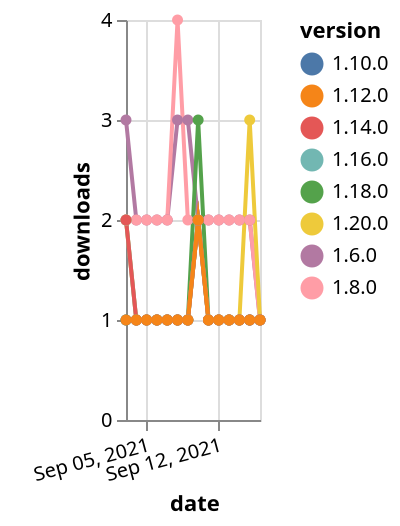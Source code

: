{"$schema": "https://vega.github.io/schema/vega-lite/v5.json", "description": "A simple bar chart with embedded data.", "data": {"values": [{"date": "2021-09-03", "total": 2302, "delta": 3, "version": "1.6.0"}, {"date": "2021-09-04", "total": 2304, "delta": 2, "version": "1.6.0"}, {"date": "2021-09-05", "total": 2306, "delta": 2, "version": "1.6.0"}, {"date": "2021-09-06", "total": 2308, "delta": 2, "version": "1.6.0"}, {"date": "2021-09-07", "total": 2310, "delta": 2, "version": "1.6.0"}, {"date": "2021-09-08", "total": 2313, "delta": 3, "version": "1.6.0"}, {"date": "2021-09-09", "total": 2316, "delta": 3, "version": "1.6.0"}, {"date": "2021-09-10", "total": 2318, "delta": 2, "version": "1.6.0"}, {"date": "2021-09-11", "total": 2320, "delta": 2, "version": "1.6.0"}, {"date": "2021-09-12", "total": 2322, "delta": 2, "version": "1.6.0"}, {"date": "2021-09-13", "total": 2324, "delta": 2, "version": "1.6.0"}, {"date": "2021-09-14", "total": 2326, "delta": 2, "version": "1.6.0"}, {"date": "2021-09-15", "total": 2328, "delta": 2, "version": "1.6.0"}, {"date": "2021-09-16", "total": 2329, "delta": 1, "version": "1.6.0"}, {"date": "2021-09-03", "total": 184, "delta": 1, "version": "1.18.0"}, {"date": "2021-09-04", "total": 185, "delta": 1, "version": "1.18.0"}, {"date": "2021-09-05", "total": 186, "delta": 1, "version": "1.18.0"}, {"date": "2021-09-06", "total": 187, "delta": 1, "version": "1.18.0"}, {"date": "2021-09-07", "total": 188, "delta": 1, "version": "1.18.0"}, {"date": "2021-09-08", "total": 189, "delta": 1, "version": "1.18.0"}, {"date": "2021-09-09", "total": 190, "delta": 1, "version": "1.18.0"}, {"date": "2021-09-10", "total": 193, "delta": 3, "version": "1.18.0"}, {"date": "2021-09-11", "total": 194, "delta": 1, "version": "1.18.0"}, {"date": "2021-09-12", "total": 195, "delta": 1, "version": "1.18.0"}, {"date": "2021-09-13", "total": 196, "delta": 1, "version": "1.18.0"}, {"date": "2021-09-14", "total": 197, "delta": 1, "version": "1.18.0"}, {"date": "2021-09-15", "total": 198, "delta": 1, "version": "1.18.0"}, {"date": "2021-09-16", "total": 199, "delta": 1, "version": "1.18.0"}, {"date": "2021-09-03", "total": 2383, "delta": 2, "version": "1.8.0"}, {"date": "2021-09-04", "total": 2385, "delta": 2, "version": "1.8.0"}, {"date": "2021-09-05", "total": 2387, "delta": 2, "version": "1.8.0"}, {"date": "2021-09-06", "total": 2389, "delta": 2, "version": "1.8.0"}, {"date": "2021-09-07", "total": 2391, "delta": 2, "version": "1.8.0"}, {"date": "2021-09-08", "total": 2395, "delta": 4, "version": "1.8.0"}, {"date": "2021-09-09", "total": 2397, "delta": 2, "version": "1.8.0"}, {"date": "2021-09-10", "total": 2399, "delta": 2, "version": "1.8.0"}, {"date": "2021-09-11", "total": 2401, "delta": 2, "version": "1.8.0"}, {"date": "2021-09-12", "total": 2403, "delta": 2, "version": "1.8.0"}, {"date": "2021-09-13", "total": 2405, "delta": 2, "version": "1.8.0"}, {"date": "2021-09-14", "total": 2407, "delta": 2, "version": "1.8.0"}, {"date": "2021-09-15", "total": 2409, "delta": 2, "version": "1.8.0"}, {"date": "2021-09-16", "total": 2410, "delta": 1, "version": "1.8.0"}, {"date": "2021-09-03", "total": 244, "delta": 1, "version": "1.10.0"}, {"date": "2021-09-04", "total": 245, "delta": 1, "version": "1.10.0"}, {"date": "2021-09-05", "total": 246, "delta": 1, "version": "1.10.0"}, {"date": "2021-09-06", "total": 247, "delta": 1, "version": "1.10.0"}, {"date": "2021-09-07", "total": 248, "delta": 1, "version": "1.10.0"}, {"date": "2021-09-08", "total": 249, "delta": 1, "version": "1.10.0"}, {"date": "2021-09-09", "total": 250, "delta": 1, "version": "1.10.0"}, {"date": "2021-09-10", "total": 252, "delta": 2, "version": "1.10.0"}, {"date": "2021-09-11", "total": 253, "delta": 1, "version": "1.10.0"}, {"date": "2021-09-12", "total": 254, "delta": 1, "version": "1.10.0"}, {"date": "2021-09-13", "total": 255, "delta": 1, "version": "1.10.0"}, {"date": "2021-09-14", "total": 256, "delta": 1, "version": "1.10.0"}, {"date": "2021-09-15", "total": 257, "delta": 1, "version": "1.10.0"}, {"date": "2021-09-16", "total": 258, "delta": 1, "version": "1.10.0"}, {"date": "2021-09-03", "total": 122, "delta": 2, "version": "1.20.0"}, {"date": "2021-09-04", "total": 123, "delta": 1, "version": "1.20.0"}, {"date": "2021-09-05", "total": 124, "delta": 1, "version": "1.20.0"}, {"date": "2021-09-06", "total": 125, "delta": 1, "version": "1.20.0"}, {"date": "2021-09-07", "total": 126, "delta": 1, "version": "1.20.0"}, {"date": "2021-09-08", "total": 127, "delta": 1, "version": "1.20.0"}, {"date": "2021-09-09", "total": 128, "delta": 1, "version": "1.20.0"}, {"date": "2021-09-10", "total": 130, "delta": 2, "version": "1.20.0"}, {"date": "2021-09-11", "total": 131, "delta": 1, "version": "1.20.0"}, {"date": "2021-09-12", "total": 132, "delta": 1, "version": "1.20.0"}, {"date": "2021-09-13", "total": 133, "delta": 1, "version": "1.20.0"}, {"date": "2021-09-14", "total": 134, "delta": 1, "version": "1.20.0"}, {"date": "2021-09-15", "total": 137, "delta": 3, "version": "1.20.0"}, {"date": "2021-09-16", "total": 138, "delta": 1, "version": "1.20.0"}, {"date": "2021-09-03", "total": 161, "delta": 2, "version": "1.16.0"}, {"date": "2021-09-04", "total": 162, "delta": 1, "version": "1.16.0"}, {"date": "2021-09-05", "total": 163, "delta": 1, "version": "1.16.0"}, {"date": "2021-09-06", "total": 164, "delta": 1, "version": "1.16.0"}, {"date": "2021-09-07", "total": 165, "delta": 1, "version": "1.16.0"}, {"date": "2021-09-08", "total": 166, "delta": 1, "version": "1.16.0"}, {"date": "2021-09-09", "total": 167, "delta": 1, "version": "1.16.0"}, {"date": "2021-09-10", "total": 169, "delta": 2, "version": "1.16.0"}, {"date": "2021-09-11", "total": 170, "delta": 1, "version": "1.16.0"}, {"date": "2021-09-12", "total": 171, "delta": 1, "version": "1.16.0"}, {"date": "2021-09-13", "total": 172, "delta": 1, "version": "1.16.0"}, {"date": "2021-09-14", "total": 173, "delta": 1, "version": "1.16.0"}, {"date": "2021-09-15", "total": 174, "delta": 1, "version": "1.16.0"}, {"date": "2021-09-16", "total": 175, "delta": 1, "version": "1.16.0"}, {"date": "2021-09-03", "total": 198, "delta": 2, "version": "1.14.0"}, {"date": "2021-09-04", "total": 199, "delta": 1, "version": "1.14.0"}, {"date": "2021-09-05", "total": 200, "delta": 1, "version": "1.14.0"}, {"date": "2021-09-06", "total": 201, "delta": 1, "version": "1.14.0"}, {"date": "2021-09-07", "total": 202, "delta": 1, "version": "1.14.0"}, {"date": "2021-09-08", "total": 203, "delta": 1, "version": "1.14.0"}, {"date": "2021-09-09", "total": 204, "delta": 1, "version": "1.14.0"}, {"date": "2021-09-10", "total": 206, "delta": 2, "version": "1.14.0"}, {"date": "2021-09-11", "total": 207, "delta": 1, "version": "1.14.0"}, {"date": "2021-09-12", "total": 208, "delta": 1, "version": "1.14.0"}, {"date": "2021-09-13", "total": 209, "delta": 1, "version": "1.14.0"}, {"date": "2021-09-14", "total": 210, "delta": 1, "version": "1.14.0"}, {"date": "2021-09-15", "total": 211, "delta": 1, "version": "1.14.0"}, {"date": "2021-09-16", "total": 212, "delta": 1, "version": "1.14.0"}, {"date": "2021-09-03", "total": 200, "delta": 1, "version": "1.12.0"}, {"date": "2021-09-04", "total": 201, "delta": 1, "version": "1.12.0"}, {"date": "2021-09-05", "total": 202, "delta": 1, "version": "1.12.0"}, {"date": "2021-09-06", "total": 203, "delta": 1, "version": "1.12.0"}, {"date": "2021-09-07", "total": 204, "delta": 1, "version": "1.12.0"}, {"date": "2021-09-08", "total": 205, "delta": 1, "version": "1.12.0"}, {"date": "2021-09-09", "total": 206, "delta": 1, "version": "1.12.0"}, {"date": "2021-09-10", "total": 208, "delta": 2, "version": "1.12.0"}, {"date": "2021-09-11", "total": 209, "delta": 1, "version": "1.12.0"}, {"date": "2021-09-12", "total": 210, "delta": 1, "version": "1.12.0"}, {"date": "2021-09-13", "total": 211, "delta": 1, "version": "1.12.0"}, {"date": "2021-09-14", "total": 212, "delta": 1, "version": "1.12.0"}, {"date": "2021-09-15", "total": 213, "delta": 1, "version": "1.12.0"}, {"date": "2021-09-16", "total": 214, "delta": 1, "version": "1.12.0"}]}, "width": "container", "mark": {"type": "line", "point": {"filled": true}}, "encoding": {"x": {"field": "date", "type": "temporal", "timeUnit": "yearmonthdate", "title": "date", "axis": {"labelAngle": -15}}, "y": {"field": "delta", "type": "quantitative", "title": "downloads"}, "color": {"field": "version", "type": "nominal"}, "tooltip": {"field": "delta"}}}